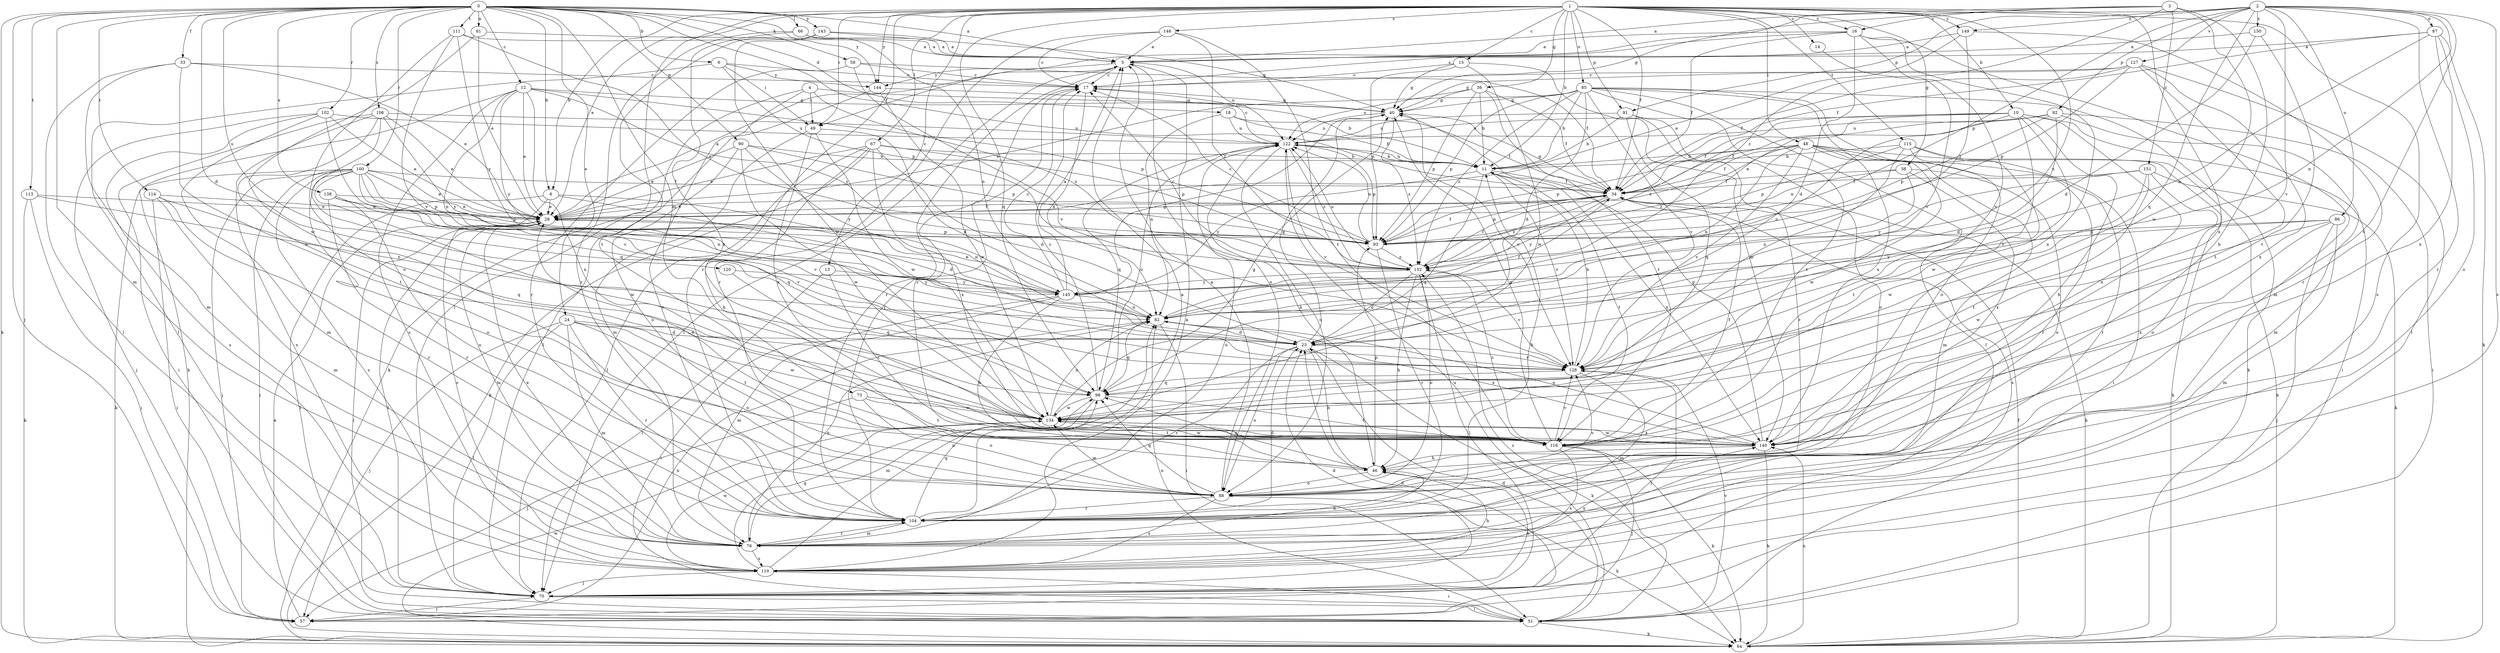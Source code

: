 strict digraph  {
0;
1;
2;
3;
4;
5;
6;
8;
10;
11;
12;
13;
14;
15;
16;
17;
18;
23;
24;
28;
33;
34;
36;
38;
40;
46;
48;
49;
51;
57;
58;
64;
66;
67;
70;
73;
76;
81;
82;
85;
86;
87;
88;
90;
91;
92;
93;
98;
100;
102;
104;
106;
110;
111;
113;
114;
115;
116;
120;
122;
127;
128;
134;
138;
140;
143;
144;
145;
146;
149;
150;
151;
152;
0 -> 5  [label=a];
0 -> 6  [label=b];
0 -> 8  [label=b];
0 -> 12  [label=c];
0 -> 18  [label=d];
0 -> 23  [label=d];
0 -> 24  [label=e];
0 -> 33  [label=f];
0 -> 34  [label=f];
0 -> 57  [label=j];
0 -> 58  [label=k];
0 -> 64  [label=k];
0 -> 66  [label=l];
0 -> 73  [label=m];
0 -> 76  [label=m];
0 -> 81  [label=n];
0 -> 90  [label=p];
0 -> 100  [label=r];
0 -> 102  [label=r];
0 -> 106  [label=s];
0 -> 111  [label=t];
0 -> 113  [label=t];
0 -> 114  [label=t];
0 -> 120  [label=u];
0 -> 138  [label=x];
0 -> 143  [label=y];
0 -> 144  [label=y];
1 -> 8  [label=b];
1 -> 10  [label=b];
1 -> 11  [label=b];
1 -> 13  [label=c];
1 -> 14  [label=c];
1 -> 15  [label=c];
1 -> 16  [label=c];
1 -> 28  [label=e];
1 -> 34  [label=f];
1 -> 36  [label=g];
1 -> 38  [label=g];
1 -> 48  [label=i];
1 -> 49  [label=i];
1 -> 67  [label=l];
1 -> 70  [label=l];
1 -> 82  [label=n];
1 -> 85  [label=o];
1 -> 91  [label=p];
1 -> 98  [label=q];
1 -> 104  [label=r];
1 -> 110  [label=s];
1 -> 115  [label=t];
1 -> 140  [label=x];
1 -> 144  [label=y];
1 -> 146  [label=z];
1 -> 149  [label=z];
2 -> 49  [label=i];
2 -> 82  [label=n];
2 -> 86  [label=o];
2 -> 87  [label=o];
2 -> 91  [label=p];
2 -> 92  [label=p];
2 -> 93  [label=p];
2 -> 98  [label=q];
2 -> 104  [label=r];
2 -> 110  [label=s];
2 -> 116  [label=t];
2 -> 127  [label=v];
2 -> 128  [label=v];
2 -> 149  [label=z];
2 -> 150  [label=z];
3 -> 5  [label=a];
3 -> 16  [label=c];
3 -> 40  [label=g];
3 -> 46  [label=h];
3 -> 134  [label=w];
3 -> 151  [label=z];
3 -> 152  [label=z];
4 -> 40  [label=g];
4 -> 49  [label=i];
4 -> 64  [label=k];
4 -> 104  [label=r];
4 -> 152  [label=z];
5 -> 17  [label=c];
5 -> 70  [label=l];
5 -> 88  [label=o];
5 -> 104  [label=r];
5 -> 122  [label=u];
5 -> 144  [label=y];
6 -> 17  [label=c];
6 -> 49  [label=i];
6 -> 70  [label=l];
6 -> 93  [label=p];
6 -> 144  [label=y];
8 -> 23  [label=d];
8 -> 28  [label=e];
8 -> 51  [label=i];
8 -> 82  [label=n];
8 -> 110  [label=s];
10 -> 34  [label=f];
10 -> 46  [label=h];
10 -> 51  [label=i];
10 -> 82  [label=n];
10 -> 122  [label=u];
10 -> 128  [label=v];
10 -> 134  [label=w];
10 -> 140  [label=x];
10 -> 152  [label=z];
11 -> 34  [label=f];
11 -> 98  [label=q];
11 -> 116  [label=t];
11 -> 122  [label=u];
11 -> 128  [label=v];
11 -> 140  [label=x];
11 -> 145  [label=y];
12 -> 28  [label=e];
12 -> 40  [label=g];
12 -> 64  [label=k];
12 -> 82  [label=n];
12 -> 93  [label=p];
12 -> 110  [label=s];
12 -> 140  [label=x];
12 -> 145  [label=y];
12 -> 152  [label=z];
13 -> 70  [label=l];
13 -> 116  [label=t];
13 -> 145  [label=y];
14 -> 128  [label=v];
15 -> 17  [label=c];
15 -> 40  [label=g];
15 -> 93  [label=p];
15 -> 134  [label=w];
15 -> 140  [label=x];
16 -> 5  [label=a];
16 -> 17  [label=c];
16 -> 23  [label=d];
16 -> 34  [label=f];
16 -> 76  [label=m];
16 -> 128  [label=v];
16 -> 140  [label=x];
17 -> 40  [label=g];
17 -> 82  [label=n];
17 -> 104  [label=r];
18 -> 11  [label=b];
18 -> 34  [label=f];
18 -> 82  [label=n];
18 -> 122  [label=u];
23 -> 40  [label=g];
23 -> 46  [label=h];
23 -> 64  [label=k];
23 -> 88  [label=o];
23 -> 104  [label=r];
23 -> 128  [label=v];
24 -> 23  [label=d];
24 -> 57  [label=j];
24 -> 70  [label=l];
24 -> 76  [label=m];
24 -> 88  [label=o];
24 -> 104  [label=r];
24 -> 116  [label=t];
24 -> 134  [label=w];
28 -> 5  [label=a];
28 -> 34  [label=f];
28 -> 51  [label=i];
28 -> 70  [label=l];
28 -> 76  [label=m];
28 -> 93  [label=p];
33 -> 17  [label=c];
33 -> 28  [label=e];
33 -> 70  [label=l];
33 -> 76  [label=m];
33 -> 134  [label=w];
34 -> 28  [label=e];
34 -> 40  [label=g];
34 -> 64  [label=k];
34 -> 93  [label=p];
34 -> 110  [label=s];
34 -> 145  [label=y];
34 -> 152  [label=z];
36 -> 11  [label=b];
36 -> 34  [label=f];
36 -> 40  [label=g];
36 -> 93  [label=p];
36 -> 116  [label=t];
36 -> 122  [label=u];
38 -> 28  [label=e];
38 -> 34  [label=f];
38 -> 82  [label=n];
38 -> 88  [label=o];
38 -> 140  [label=x];
40 -> 122  [label=u];
40 -> 128  [label=v];
40 -> 152  [label=z];
46 -> 17  [label=c];
46 -> 88  [label=o];
46 -> 93  [label=p];
46 -> 98  [label=q];
48 -> 11  [label=b];
48 -> 34  [label=f];
48 -> 51  [label=i];
48 -> 64  [label=k];
48 -> 76  [label=m];
48 -> 82  [label=n];
48 -> 93  [label=p];
48 -> 104  [label=r];
48 -> 128  [label=v];
48 -> 134  [label=w];
48 -> 152  [label=z];
49 -> 23  [label=d];
49 -> 76  [label=m];
49 -> 134  [label=w];
49 -> 140  [label=x];
51 -> 23  [label=d];
51 -> 64  [label=k];
51 -> 82  [label=n];
51 -> 122  [label=u];
51 -> 128  [label=v];
51 -> 152  [label=z];
57 -> 23  [label=d];
57 -> 28  [label=e];
57 -> 82  [label=n];
58 -> 17  [label=c];
58 -> 34  [label=f];
58 -> 104  [label=r];
58 -> 128  [label=v];
64 -> 34  [label=f];
64 -> 134  [label=w];
64 -> 140  [label=x];
66 -> 5  [label=a];
66 -> 82  [label=n];
66 -> 104  [label=r];
66 -> 140  [label=x];
67 -> 11  [label=b];
67 -> 23  [label=d];
67 -> 28  [label=e];
67 -> 46  [label=h];
67 -> 64  [label=k];
67 -> 70  [label=l];
67 -> 93  [label=p];
67 -> 140  [label=x];
70 -> 23  [label=d];
70 -> 46  [label=h];
70 -> 51  [label=i];
70 -> 57  [label=j];
73 -> 57  [label=j];
73 -> 88  [label=o];
73 -> 116  [label=t];
73 -> 134  [label=w];
76 -> 28  [label=e];
76 -> 46  [label=h];
76 -> 82  [label=n];
76 -> 104  [label=r];
76 -> 110  [label=s];
76 -> 122  [label=u];
81 -> 5  [label=a];
81 -> 28  [label=e];
81 -> 134  [label=w];
82 -> 23  [label=d];
82 -> 34  [label=f];
82 -> 51  [label=i];
82 -> 98  [label=q];
82 -> 140  [label=x];
85 -> 11  [label=b];
85 -> 23  [label=d];
85 -> 28  [label=e];
85 -> 40  [label=g];
85 -> 64  [label=k];
85 -> 70  [label=l];
85 -> 88  [label=o];
85 -> 93  [label=p];
85 -> 116  [label=t];
85 -> 128  [label=v];
85 -> 140  [label=x];
85 -> 152  [label=z];
86 -> 57  [label=j];
86 -> 76  [label=m];
86 -> 93  [label=p];
86 -> 134  [label=w];
86 -> 140  [label=x];
86 -> 145  [label=y];
87 -> 5  [label=a];
87 -> 34  [label=f];
87 -> 64  [label=k];
87 -> 82  [label=n];
87 -> 88  [label=o];
87 -> 140  [label=x];
88 -> 5  [label=a];
88 -> 64  [label=k];
88 -> 98  [label=q];
88 -> 104  [label=r];
88 -> 110  [label=s];
88 -> 128  [label=v];
88 -> 134  [label=w];
90 -> 11  [label=b];
90 -> 28  [label=e];
90 -> 88  [label=o];
90 -> 93  [label=p];
90 -> 134  [label=w];
90 -> 145  [label=y];
91 -> 11  [label=b];
91 -> 88  [label=o];
91 -> 98  [label=q];
91 -> 104  [label=r];
91 -> 122  [label=u];
92 -> 23  [label=d];
92 -> 28  [label=e];
92 -> 34  [label=f];
92 -> 51  [label=i];
92 -> 76  [label=m];
92 -> 93  [label=p];
92 -> 122  [label=u];
93 -> 17  [label=c];
93 -> 34  [label=f];
93 -> 104  [label=r];
93 -> 122  [label=u];
93 -> 152  [label=z];
98 -> 17  [label=c];
98 -> 76  [label=m];
98 -> 116  [label=t];
98 -> 122  [label=u];
98 -> 134  [label=w];
100 -> 28  [label=e];
100 -> 34  [label=f];
100 -> 51  [label=i];
100 -> 57  [label=j];
100 -> 64  [label=k];
100 -> 82  [label=n];
100 -> 88  [label=o];
100 -> 93  [label=p];
100 -> 98  [label=q];
100 -> 110  [label=s];
100 -> 128  [label=v];
100 -> 134  [label=w];
102 -> 28  [label=e];
102 -> 57  [label=j];
102 -> 76  [label=m];
102 -> 110  [label=s];
102 -> 122  [label=u];
102 -> 128  [label=v];
104 -> 5  [label=a];
104 -> 11  [label=b];
104 -> 23  [label=d];
104 -> 76  [label=m];
104 -> 98  [label=q];
106 -> 28  [label=e];
106 -> 51  [label=i];
106 -> 98  [label=q];
106 -> 110  [label=s];
106 -> 116  [label=t];
106 -> 122  [label=u];
106 -> 145  [label=y];
110 -> 5  [label=a];
110 -> 46  [label=h];
110 -> 51  [label=i];
110 -> 70  [label=l];
110 -> 82  [label=n];
110 -> 98  [label=q];
110 -> 134  [label=w];
110 -> 140  [label=x];
111 -> 5  [label=a];
111 -> 88  [label=o];
111 -> 128  [label=v];
111 -> 145  [label=y];
111 -> 152  [label=z];
113 -> 28  [label=e];
113 -> 57  [label=j];
113 -> 64  [label=k];
113 -> 82  [label=n];
114 -> 28  [label=e];
114 -> 51  [label=i];
114 -> 76  [label=m];
114 -> 98  [label=q];
114 -> 104  [label=r];
115 -> 11  [label=b];
115 -> 64  [label=k];
115 -> 93  [label=p];
115 -> 104  [label=r];
115 -> 116  [label=t];
115 -> 128  [label=v];
116 -> 28  [label=e];
116 -> 34  [label=f];
116 -> 40  [label=g];
116 -> 57  [label=j];
116 -> 64  [label=k];
116 -> 110  [label=s];
116 -> 128  [label=v];
116 -> 134  [label=w];
116 -> 152  [label=z];
120 -> 98  [label=q];
120 -> 145  [label=y];
122 -> 11  [label=b];
122 -> 17  [label=c];
122 -> 46  [label=h];
122 -> 88  [label=o];
122 -> 93  [label=p];
122 -> 98  [label=q];
122 -> 128  [label=v];
122 -> 152  [label=z];
127 -> 17  [label=c];
127 -> 34  [label=f];
127 -> 40  [label=g];
127 -> 70  [label=l];
127 -> 93  [label=p];
127 -> 116  [label=t];
127 -> 140  [label=x];
128 -> 11  [label=b];
128 -> 70  [label=l];
128 -> 76  [label=m];
128 -> 98  [label=q];
134 -> 40  [label=g];
134 -> 82  [label=n];
134 -> 116  [label=t];
134 -> 140  [label=x];
138 -> 28  [label=e];
138 -> 88  [label=o];
138 -> 93  [label=p];
138 -> 104  [label=r];
138 -> 128  [label=v];
140 -> 40  [label=g];
140 -> 46  [label=h];
140 -> 64  [label=k];
140 -> 82  [label=n];
140 -> 134  [label=w];
143 -> 5  [label=a];
143 -> 40  [label=g];
143 -> 116  [label=t];
143 -> 134  [label=w];
144 -> 11  [label=b];
144 -> 70  [label=l];
144 -> 134  [label=w];
145 -> 5  [label=a];
145 -> 17  [label=c];
145 -> 28  [label=e];
145 -> 40  [label=g];
145 -> 46  [label=h];
145 -> 51  [label=i];
145 -> 76  [label=m];
145 -> 82  [label=n];
146 -> 5  [label=a];
146 -> 17  [label=c];
146 -> 104  [label=r];
146 -> 116  [label=t];
146 -> 152  [label=z];
149 -> 5  [label=a];
149 -> 28  [label=e];
149 -> 104  [label=r];
149 -> 152  [label=z];
150 -> 5  [label=a];
150 -> 23  [label=d];
150 -> 116  [label=t];
151 -> 34  [label=f];
151 -> 64  [label=k];
151 -> 88  [label=o];
151 -> 116  [label=t];
151 -> 134  [label=w];
151 -> 145  [label=y];
152 -> 17  [label=c];
152 -> 23  [label=d];
152 -> 34  [label=f];
152 -> 46  [label=h];
152 -> 70  [label=l];
152 -> 88  [label=o];
152 -> 122  [label=u];
152 -> 128  [label=v];
152 -> 145  [label=y];
}
